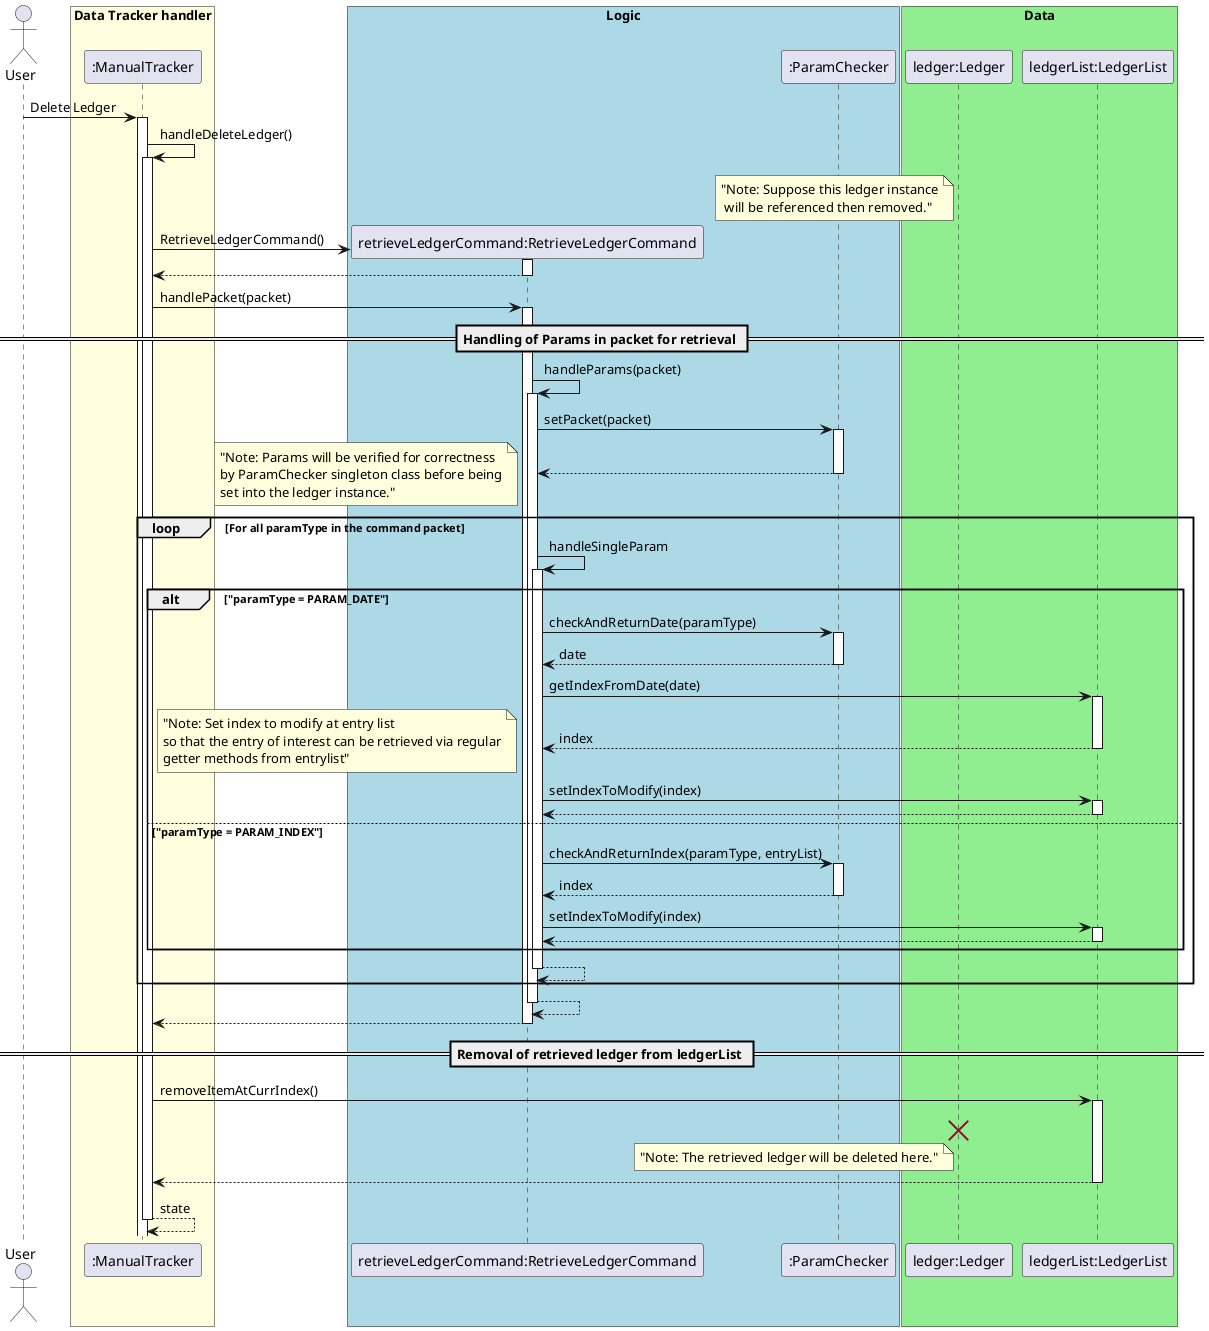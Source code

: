 @startuml
autoactivate on

actor User

User-> ":ManualTracker": Delete Ledger

":ManualTracker" ->":ManualTracker": handleDeleteLedger()
   note left "ledger:Ledger" : "Note: Suppose this ledger instance\n will be referenced then removed."
   create "retrieveLedgerCommand:RetrieveLedgerCommand"
   ":ManualTracker"-> "retrieveLedgerCommand:RetrieveLedgerCommand" : RetrieveLedgerCommand()
   return

   ":ManualTracker"-> "retrieveLedgerCommand:RetrieveLedgerCommand" : handlePacket(packet)
        == Handling of Params in packet for retrieval ==
        "retrieveLedgerCommand:RetrieveLedgerCommand" -> "retrieveLedgerCommand:RetrieveLedgerCommand" : handleParams(packet)
            "retrieveLedgerCommand:RetrieveLedgerCommand" -> ":ParamChecker" : setPacket(packet)
            return
            loop For all paramType in the command packet
                note left: "Note: Params will be verified for correctness\nby ParamChecker singleton class before being\nset into the ledger instance."
                "retrieveLedgerCommand:RetrieveLedgerCommand" -> "retrieveLedgerCommand:RetrieveLedgerCommand" : handleSingleParam
                    alt "paramType = PARAM_DATE"
                        "retrieveLedgerCommand:RetrieveLedgerCommand" ->":ParamChecker": checkAndReturnDate(paramType)
                        return date
                        "retrieveLedgerCommand:RetrieveLedgerCommand" -> "ledgerList:LedgerList" : getIndexFromDate(date)
                        return index
                        note left: "Note: Set index to modify at entry list\nso that the entry of interest can be retrieved via regular\ngetter methods from entrylist"
                        "retrieveLedgerCommand:RetrieveLedgerCommand" -> "ledgerList:LedgerList" : setIndexToModify(index)
                        return
                    else "paramType = PARAM_INDEX"
                        "retrieveLedgerCommand:RetrieveLedgerCommand" ->":ParamChecker": checkAndReturnIndex(paramType, entryList)
                        return index
                        "retrieveLedgerCommand:RetrieveLedgerCommand" -> "ledgerList:LedgerList" : setIndexToModify(index)
                        return
                    end
                return
            end
        return
   return
   == Removal of retrieved ledger from ledgerList ==
   ":ManualTracker"-> "ledgerList:LedgerList" : removeItemAtCurrIndex()
   note left "ledger:Ledger": "Note: The retrieved ledger will be deleted here."
   destroy "ledger:Ledger"
   return
return state

box "Data Tracker handler" #LightYellow
participant ":ManualTracker"
endBox

box "Logic" #LightBlue
participant "retrieveLedgerCommand:RetrieveLedgerCommand"
participant ":ParamChecker"
endBox

box "Data" #LightGreen
participant "ledger:Ledger"
participant "ledgerList:LedgerList"
endBox
@enduml